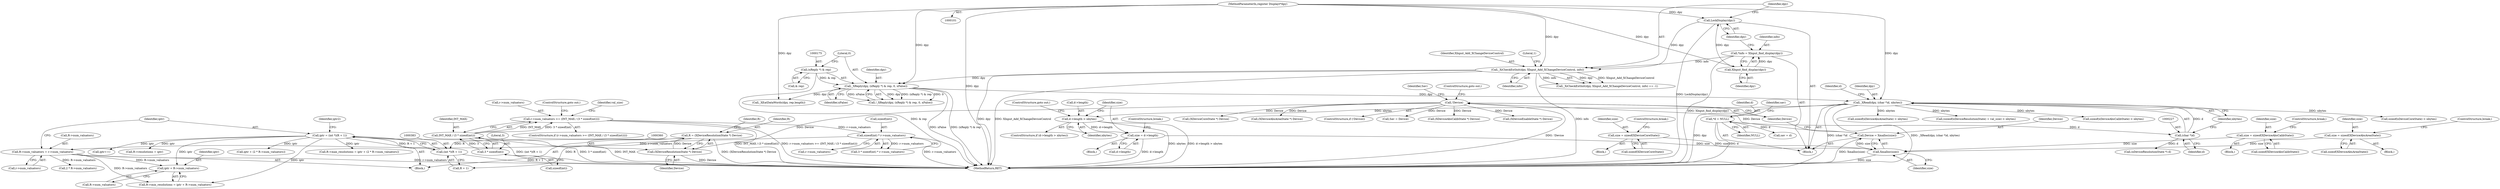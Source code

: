digraph "0_libXi_19a9cd607de73947fcfb104682f203ffe4e1f4e5_0@pointer" {
"1000403" [label="(Call,iptr + R->num_valuators)"];
"1000380" [label="(Call,iptr = (int *)(R + 1))"];
"1000382" [label="(Call,(int *)(R + 1))"];
"1000357" [label="(Call,R = (XDeviceResolutionState *) Device)"];
"1000359" [label="(Call,(XDeviceResolutionState *) Device)"];
"1000333" [label="(Call,!Device)"];
"1000328" [label="(Call,Device = Xmalloc(size))"];
"1000330" [label="(Call,Xmalloc(size))"];
"1000309" [label="(Call,size = sizeof(XDeviceCoreState))"];
"1000283" [label="(Call,size = sizeof(XDeviceAbsCalibState))"];
"1000296" [label="(Call,size = sizeof(XDeviceAbsAreaState))"];
"1000322" [label="(Call,size = d->length)"];
"1000316" [label="(Call,d->length > nbytes)"];
"1000224" [label="(Call,_XRead(dpy, (char *)d, nbytes))"];
"1000172" [label="(Call,_XReply(dpy, (xReply *) & rep, 0, xFalse))"];
"1000133" [label="(Call,_XiCheckExtInit(dpy, XInput_Add_XChangeDeviceControl, info))"];
"1000129" [label="(Call,LockDisplay(dpy))"];
"1000127" [label="(Call,XInput_find_display(dpy))"];
"1000102" [label="(MethodParameterIn,register Display\t*dpy)"];
"1000125" [label="(Call,*info = XInput_find_display(dpy))"];
"1000174" [label="(Call,(xReply *) & rep)"];
"1000226" [label="(Call,(char *)d)"];
"1000115" [label="(Call,*d = NULL)"];
"1000373" [label="(Call,R->num_valuators = r->num_valuators)"];
"1000261" [label="(Call,sizeof(int) * r->num_valuators)"];
"1000246" [label="(Call,r->num_valuators >= (INT_MAX / (3 * sizeof(int))))"];
"1000250" [label="(Call,INT_MAX / (3 * sizeof(int)))"];
"1000252" [label="(Call,3 * sizeof(int))"];
"1000287" [label="(ControlStructure,break;)"];
"1000333" [label="(Call,!Device)"];
"1000316" [label="(Call,d->length > nbytes)"];
"1000315" [label="(ControlStructure,if (d->length > nbytes))"];
"1000373" [label="(Call,R->num_valuators = r->num_valuators)"];
"1000320" [label="(Identifier,nbytes)"];
"1000328" [label="(Call,Device = Xmalloc(size))"];
"1000346" [label="(Block,)"];
"1000357" [label="(Call,R = (XDeviceResolutionState *) Device)"];
"1000317" [label="(Call,d->length)"];
"1000259" [label="(Call,3 * sizeof(int) * r->num_valuators)"];
"1000377" [label="(Call,r->num_valuators)"];
"1000284" [label="(Identifier,size)"];
"1000334" [label="(Identifier,Device)"];
"1000404" [label="(Identifier,iptr)"];
"1000374" [label="(Call,R->num_valuators)"];
"1000276" [label="(Block,)"];
"1000329" [label="(Identifier,Device)"];
"1000291" [label="(Call,sizeof(xDeviceAbsAreaState) > nbytes)"];
"1000384" [label="(Call,R + 1)"];
"1000251" [label="(Identifier,INT_MAX)"];
"1000300" [label="(ControlStructure,break;)"];
"1000172" [label="(Call,_XReply(dpy, (xReply *) & rep, 0, xFalse))"];
"1000336" [label="(Call,Sav = Device)"];
"1000254" [label="(Call,sizeof(int))"];
"1000451" [label="(Call,(XDeviceAbsCalibState *) Device)"];
"1000321" [label="(ControlStructure,goto out;)"];
"1000176" [label="(Call,& rep)"];
"1000253" [label="(Literal,3)"];
"1000361" [label="(Identifier,Device)"];
"1000296" [label="(Call,size = sizeof(XDeviceAbsAreaState))"];
"1000120" [label="(Identifier,sav)"];
"1000171" [label="(Call,!_XReply(dpy, (xReply *) & rep, 0, xFalse))"];
"1000225" [label="(Identifier,dpy)"];
"1000323" [label="(Identifier,size)"];
"1000641" [label="(Call,(XDeviceEnableState *) Device)"];
"1000358" [label="(Identifier,R)"];
"1000285" [label="(Call,sizeof(XDeviceAbsCalibState))"];
"1000337" [label="(Identifier,Sav)"];
"1000250" [label="(Call,INT_MAX / (3 * sizeof(int)))"];
"1000382" [label="(Call,(int *)(R + 1))"];
"1000232" [label="(Identifier,d)"];
"1000221" [label="(Call,sav = d)"];
"1000359" [label="(Call,(XDeviceResolutionState *) Device)"];
"1000130" [label="(Identifier,dpy)"];
"1000129" [label="(Call,LockDisplay(dpy))"];
"1000601" [label="(Call,(XDeviceCoreState *) Device)"];
"1000102" [label="(MethodParameterIn,register Display\t*dpy)"];
"1000128" [label="(Identifier,dpy)"];
"1000268" [label="(Call,(sizeof(xDeviceResolutionState) + val_size) > nbytes)"];
"1000414" [label="(Call,2 * R->num_valuators)"];
"1000234" [label="(Block,)"];
"1000533" [label="(Call,(XDeviceAbsAreaState *) Device)"];
"1000330" [label="(Call,Xmalloc(size))"];
"1000327" [label="(ControlStructure,break;)"];
"1000322" [label="(Call,size = d->length)"];
"1000298" [label="(Call,sizeof(XDeviceAbsAreaState))"];
"1000226" [label="(Call,(char *)d)"];
"1000408" [label="(Call,R->max_resolutions = iptr + (2 * R->num_valuators))"];
"1000252" [label="(Call,3 * sizeof(int))"];
"1000262" [label="(Call,sizeof(int))"];
"1000125" [label="(Call,*info = XInput_find_display(dpy))"];
"1000335" [label="(ControlStructure,goto out;)"];
"1000116" [label="(Identifier,d)"];
"1000173" [label="(Identifier,dpy)"];
"1000381" [label="(Identifier,iptr)"];
"1000412" [label="(Call,iptr + (2 * R->num_valuators))"];
"1000127" [label="(Call,XInput_find_display(dpy))"];
"1000215" [label="(Call,_XEatDataWords(dpy, rep.length))"];
"1000115" [label="(Call,*d = NULL)"];
"1000105" [label="(Block,)"];
"1000665" [label="(MethodReturn,RET)"];
"1000297" [label="(Identifier,size)"];
"1000126" [label="(Identifier,info)"];
"1000331" [label="(Identifier,size)"];
"1000403" [label="(Call,iptr + R->num_valuators)"];
"1000434" [label="(Call,iptr++)"];
"1000135" [label="(Identifier,XInput_Add_XChangeDeviceControl)"];
"1000399" [label="(Call,R->min_resolutions = iptr + R->num_valuators)"];
"1000228" [label="(Identifier,d)"];
"1000246" [label="(Call,r->num_valuators >= (INT_MAX / (3 * sizeof(int))))"];
"1000138" [label="(Literal,1)"];
"1000309" [label="(Call,size = sizeof(XDeviceCoreState))"];
"1000245" [label="(ControlStructure,if (r->num_valuators >= (INT_MAX / (3 * sizeof(int)))))"];
"1000261" [label="(Call,sizeof(int) * r->num_valuators)"];
"1000380" [label="(Call,iptr = (int *)(R + 1))"];
"1000117" [label="(Identifier,NULL)"];
"1000229" [label="(Identifier,nbytes)"];
"1000278" [label="(Call,sizeof(xDeviceAbsCalibState) > nbytes)"];
"1000256" [label="(ControlStructure,goto out;)"];
"1000302" [label="(Block,)"];
"1000179" [label="(Identifier,xFalse)"];
"1000394" [label="(Call,R->resolutions = iptr)"];
"1000224" [label="(Call,_XRead(dpy, (char *)d, nbytes))"];
"1000364" [label="(Identifier,R)"];
"1000174" [label="(Call,(xReply *) & rep)"];
"1000311" [label="(Call,sizeof(XDeviceCoreState))"];
"1000178" [label="(Literal,0)"];
"1000313" [label="(ControlStructure,break;)"];
"1000405" [label="(Call,R->num_valuators)"];
"1000324" [label="(Call,d->length)"];
"1000388" [label="(Identifier,iptr2)"];
"1000242" [label="(Call,(xDeviceResolutionState *) d)"];
"1000289" [label="(Block,)"];
"1000264" [label="(Call,r->num_valuators)"];
"1000258" [label="(Identifier,val_size)"];
"1000132" [label="(Call,_XiCheckExtInit(dpy, XInput_Add_XChangeDeviceControl, info) == -1)"];
"1000332" [label="(ControlStructure,if (!Device))"];
"1000310" [label="(Identifier,size)"];
"1000304" [label="(Call,sizeof(xDeviceCoreState) > nbytes)"];
"1000247" [label="(Call,r->num_valuators)"];
"1000283" [label="(Call,size = sizeof(XDeviceAbsCalibState))"];
"1000133" [label="(Call,_XiCheckExtInit(dpy, XInput_Add_XChangeDeviceControl, info))"];
"1000136" [label="(Identifier,info)"];
"1000134" [label="(Identifier,dpy)"];
"1000403" -> "1000399"  [label="AST: "];
"1000403" -> "1000405"  [label="CFG: "];
"1000404" -> "1000403"  [label="AST: "];
"1000405" -> "1000403"  [label="AST: "];
"1000399" -> "1000403"  [label="CFG: "];
"1000380" -> "1000403"  [label="DDG: iptr"];
"1000373" -> "1000403"  [label="DDG: R->num_valuators"];
"1000380" -> "1000346"  [label="AST: "];
"1000380" -> "1000382"  [label="CFG: "];
"1000381" -> "1000380"  [label="AST: "];
"1000382" -> "1000380"  [label="AST: "];
"1000388" -> "1000380"  [label="CFG: "];
"1000380" -> "1000665"  [label="DDG: (int *)(R + 1)"];
"1000382" -> "1000380"  [label="DDG: R + 1"];
"1000380" -> "1000394"  [label="DDG: iptr"];
"1000380" -> "1000399"  [label="DDG: iptr"];
"1000380" -> "1000408"  [label="DDG: iptr"];
"1000380" -> "1000412"  [label="DDG: iptr"];
"1000380" -> "1000434"  [label="DDG: iptr"];
"1000382" -> "1000384"  [label="CFG: "];
"1000383" -> "1000382"  [label="AST: "];
"1000384" -> "1000382"  [label="AST: "];
"1000382" -> "1000665"  [label="DDG: R + 1"];
"1000357" -> "1000382"  [label="DDG: R"];
"1000357" -> "1000346"  [label="AST: "];
"1000357" -> "1000359"  [label="CFG: "];
"1000358" -> "1000357"  [label="AST: "];
"1000359" -> "1000357"  [label="AST: "];
"1000364" -> "1000357"  [label="CFG: "];
"1000357" -> "1000665"  [label="DDG: (XDeviceResolutionState *) Device"];
"1000359" -> "1000357"  [label="DDG: Device"];
"1000357" -> "1000384"  [label="DDG: R"];
"1000359" -> "1000361"  [label="CFG: "];
"1000360" -> "1000359"  [label="AST: "];
"1000361" -> "1000359"  [label="AST: "];
"1000359" -> "1000665"  [label="DDG: Device"];
"1000333" -> "1000359"  [label="DDG: Device"];
"1000333" -> "1000332"  [label="AST: "];
"1000333" -> "1000334"  [label="CFG: "];
"1000334" -> "1000333"  [label="AST: "];
"1000335" -> "1000333"  [label="CFG: "];
"1000337" -> "1000333"  [label="CFG: "];
"1000333" -> "1000665"  [label="DDG: !Device"];
"1000328" -> "1000333"  [label="DDG: Device"];
"1000333" -> "1000336"  [label="DDG: Device"];
"1000333" -> "1000451"  [label="DDG: Device"];
"1000333" -> "1000533"  [label="DDG: Device"];
"1000333" -> "1000601"  [label="DDG: Device"];
"1000333" -> "1000641"  [label="DDG: Device"];
"1000328" -> "1000105"  [label="AST: "];
"1000328" -> "1000330"  [label="CFG: "];
"1000329" -> "1000328"  [label="AST: "];
"1000330" -> "1000328"  [label="AST: "];
"1000334" -> "1000328"  [label="CFG: "];
"1000328" -> "1000665"  [label="DDG: Xmalloc(size)"];
"1000330" -> "1000328"  [label="DDG: size"];
"1000330" -> "1000331"  [label="CFG: "];
"1000331" -> "1000330"  [label="AST: "];
"1000330" -> "1000665"  [label="DDG: size"];
"1000309" -> "1000330"  [label="DDG: size"];
"1000283" -> "1000330"  [label="DDG: size"];
"1000296" -> "1000330"  [label="DDG: size"];
"1000322" -> "1000330"  [label="DDG: size"];
"1000309" -> "1000302"  [label="AST: "];
"1000309" -> "1000311"  [label="CFG: "];
"1000310" -> "1000309"  [label="AST: "];
"1000311" -> "1000309"  [label="AST: "];
"1000313" -> "1000309"  [label="CFG: "];
"1000283" -> "1000276"  [label="AST: "];
"1000283" -> "1000285"  [label="CFG: "];
"1000284" -> "1000283"  [label="AST: "];
"1000285" -> "1000283"  [label="AST: "];
"1000287" -> "1000283"  [label="CFG: "];
"1000296" -> "1000289"  [label="AST: "];
"1000296" -> "1000298"  [label="CFG: "];
"1000297" -> "1000296"  [label="AST: "];
"1000298" -> "1000296"  [label="AST: "];
"1000300" -> "1000296"  [label="CFG: "];
"1000322" -> "1000234"  [label="AST: "];
"1000322" -> "1000324"  [label="CFG: "];
"1000323" -> "1000322"  [label="AST: "];
"1000324" -> "1000322"  [label="AST: "];
"1000327" -> "1000322"  [label="CFG: "];
"1000322" -> "1000665"  [label="DDG: d->length"];
"1000316" -> "1000322"  [label="DDG: d->length"];
"1000316" -> "1000315"  [label="AST: "];
"1000316" -> "1000320"  [label="CFG: "];
"1000317" -> "1000316"  [label="AST: "];
"1000320" -> "1000316"  [label="AST: "];
"1000321" -> "1000316"  [label="CFG: "];
"1000323" -> "1000316"  [label="CFG: "];
"1000316" -> "1000665"  [label="DDG: d->length > nbytes"];
"1000316" -> "1000665"  [label="DDG: nbytes"];
"1000224" -> "1000316"  [label="DDG: nbytes"];
"1000224" -> "1000105"  [label="AST: "];
"1000224" -> "1000229"  [label="CFG: "];
"1000225" -> "1000224"  [label="AST: "];
"1000226" -> "1000224"  [label="AST: "];
"1000229" -> "1000224"  [label="AST: "];
"1000232" -> "1000224"  [label="CFG: "];
"1000224" -> "1000665"  [label="DDG: dpy"];
"1000224" -> "1000665"  [label="DDG: (char *)d"];
"1000224" -> "1000665"  [label="DDG: _XRead(dpy, (char *)d, nbytes)"];
"1000172" -> "1000224"  [label="DDG: dpy"];
"1000102" -> "1000224"  [label="DDG: dpy"];
"1000226" -> "1000224"  [label="DDG: d"];
"1000224" -> "1000268"  [label="DDG: nbytes"];
"1000224" -> "1000278"  [label="DDG: nbytes"];
"1000224" -> "1000291"  [label="DDG: nbytes"];
"1000224" -> "1000304"  [label="DDG: nbytes"];
"1000172" -> "1000171"  [label="AST: "];
"1000172" -> "1000179"  [label="CFG: "];
"1000173" -> "1000172"  [label="AST: "];
"1000174" -> "1000172"  [label="AST: "];
"1000178" -> "1000172"  [label="AST: "];
"1000179" -> "1000172"  [label="AST: "];
"1000171" -> "1000172"  [label="CFG: "];
"1000172" -> "1000665"  [label="DDG: xFalse"];
"1000172" -> "1000665"  [label="DDG: (xReply *) & rep"];
"1000172" -> "1000171"  [label="DDG: dpy"];
"1000172" -> "1000171"  [label="DDG: (xReply *) & rep"];
"1000172" -> "1000171"  [label="DDG: 0"];
"1000172" -> "1000171"  [label="DDG: xFalse"];
"1000133" -> "1000172"  [label="DDG: dpy"];
"1000102" -> "1000172"  [label="DDG: dpy"];
"1000174" -> "1000172"  [label="DDG: & rep"];
"1000172" -> "1000215"  [label="DDG: dpy"];
"1000133" -> "1000132"  [label="AST: "];
"1000133" -> "1000136"  [label="CFG: "];
"1000134" -> "1000133"  [label="AST: "];
"1000135" -> "1000133"  [label="AST: "];
"1000136" -> "1000133"  [label="AST: "];
"1000138" -> "1000133"  [label="CFG: "];
"1000133" -> "1000665"  [label="DDG: dpy"];
"1000133" -> "1000665"  [label="DDG: XInput_Add_XChangeDeviceControl"];
"1000133" -> "1000665"  [label="DDG: info"];
"1000133" -> "1000132"  [label="DDG: dpy"];
"1000133" -> "1000132"  [label="DDG: XInput_Add_XChangeDeviceControl"];
"1000133" -> "1000132"  [label="DDG: info"];
"1000129" -> "1000133"  [label="DDG: dpy"];
"1000102" -> "1000133"  [label="DDG: dpy"];
"1000125" -> "1000133"  [label="DDG: info"];
"1000129" -> "1000105"  [label="AST: "];
"1000129" -> "1000130"  [label="CFG: "];
"1000130" -> "1000129"  [label="AST: "];
"1000134" -> "1000129"  [label="CFG: "];
"1000129" -> "1000665"  [label="DDG: LockDisplay(dpy)"];
"1000127" -> "1000129"  [label="DDG: dpy"];
"1000102" -> "1000129"  [label="DDG: dpy"];
"1000127" -> "1000125"  [label="AST: "];
"1000127" -> "1000128"  [label="CFG: "];
"1000128" -> "1000127"  [label="AST: "];
"1000125" -> "1000127"  [label="CFG: "];
"1000127" -> "1000125"  [label="DDG: dpy"];
"1000102" -> "1000127"  [label="DDG: dpy"];
"1000102" -> "1000101"  [label="AST: "];
"1000102" -> "1000665"  [label="DDG: dpy"];
"1000102" -> "1000215"  [label="DDG: dpy"];
"1000125" -> "1000105"  [label="AST: "];
"1000126" -> "1000125"  [label="AST: "];
"1000130" -> "1000125"  [label="CFG: "];
"1000125" -> "1000665"  [label="DDG: XInput_find_display(dpy)"];
"1000174" -> "1000176"  [label="CFG: "];
"1000175" -> "1000174"  [label="AST: "];
"1000176" -> "1000174"  [label="AST: "];
"1000178" -> "1000174"  [label="CFG: "];
"1000174" -> "1000665"  [label="DDG: & rep"];
"1000226" -> "1000228"  [label="CFG: "];
"1000227" -> "1000226"  [label="AST: "];
"1000228" -> "1000226"  [label="AST: "];
"1000229" -> "1000226"  [label="CFG: "];
"1000115" -> "1000226"  [label="DDG: d"];
"1000226" -> "1000242"  [label="DDG: d"];
"1000115" -> "1000105"  [label="AST: "];
"1000115" -> "1000117"  [label="CFG: "];
"1000116" -> "1000115"  [label="AST: "];
"1000117" -> "1000115"  [label="AST: "];
"1000120" -> "1000115"  [label="CFG: "];
"1000115" -> "1000665"  [label="DDG: d"];
"1000115" -> "1000221"  [label="DDG: d"];
"1000373" -> "1000346"  [label="AST: "];
"1000373" -> "1000377"  [label="CFG: "];
"1000374" -> "1000373"  [label="AST: "];
"1000377" -> "1000373"  [label="AST: "];
"1000381" -> "1000373"  [label="CFG: "];
"1000373" -> "1000665"  [label="DDG: r->num_valuators"];
"1000261" -> "1000373"  [label="DDG: r->num_valuators"];
"1000373" -> "1000399"  [label="DDG: R->num_valuators"];
"1000373" -> "1000414"  [label="DDG: R->num_valuators"];
"1000261" -> "1000259"  [label="AST: "];
"1000261" -> "1000264"  [label="CFG: "];
"1000262" -> "1000261"  [label="AST: "];
"1000264" -> "1000261"  [label="AST: "];
"1000259" -> "1000261"  [label="CFG: "];
"1000261" -> "1000665"  [label="DDG: r->num_valuators"];
"1000261" -> "1000259"  [label="DDG: r->num_valuators"];
"1000246" -> "1000261"  [label="DDG: r->num_valuators"];
"1000246" -> "1000245"  [label="AST: "];
"1000246" -> "1000250"  [label="CFG: "];
"1000247" -> "1000246"  [label="AST: "];
"1000250" -> "1000246"  [label="AST: "];
"1000256" -> "1000246"  [label="CFG: "];
"1000258" -> "1000246"  [label="CFG: "];
"1000246" -> "1000665"  [label="DDG: INT_MAX / (3 * sizeof(int))"];
"1000246" -> "1000665"  [label="DDG: r->num_valuators >= (INT_MAX / (3 * sizeof(int)))"];
"1000250" -> "1000246"  [label="DDG: INT_MAX"];
"1000250" -> "1000246"  [label="DDG: 3 * sizeof(int)"];
"1000250" -> "1000252"  [label="CFG: "];
"1000251" -> "1000250"  [label="AST: "];
"1000252" -> "1000250"  [label="AST: "];
"1000250" -> "1000665"  [label="DDG: INT_MAX"];
"1000250" -> "1000665"  [label="DDG: 3 * sizeof(int)"];
"1000252" -> "1000250"  [label="DDG: 3"];
"1000252" -> "1000254"  [label="CFG: "];
"1000253" -> "1000252"  [label="AST: "];
"1000254" -> "1000252"  [label="AST: "];
}
